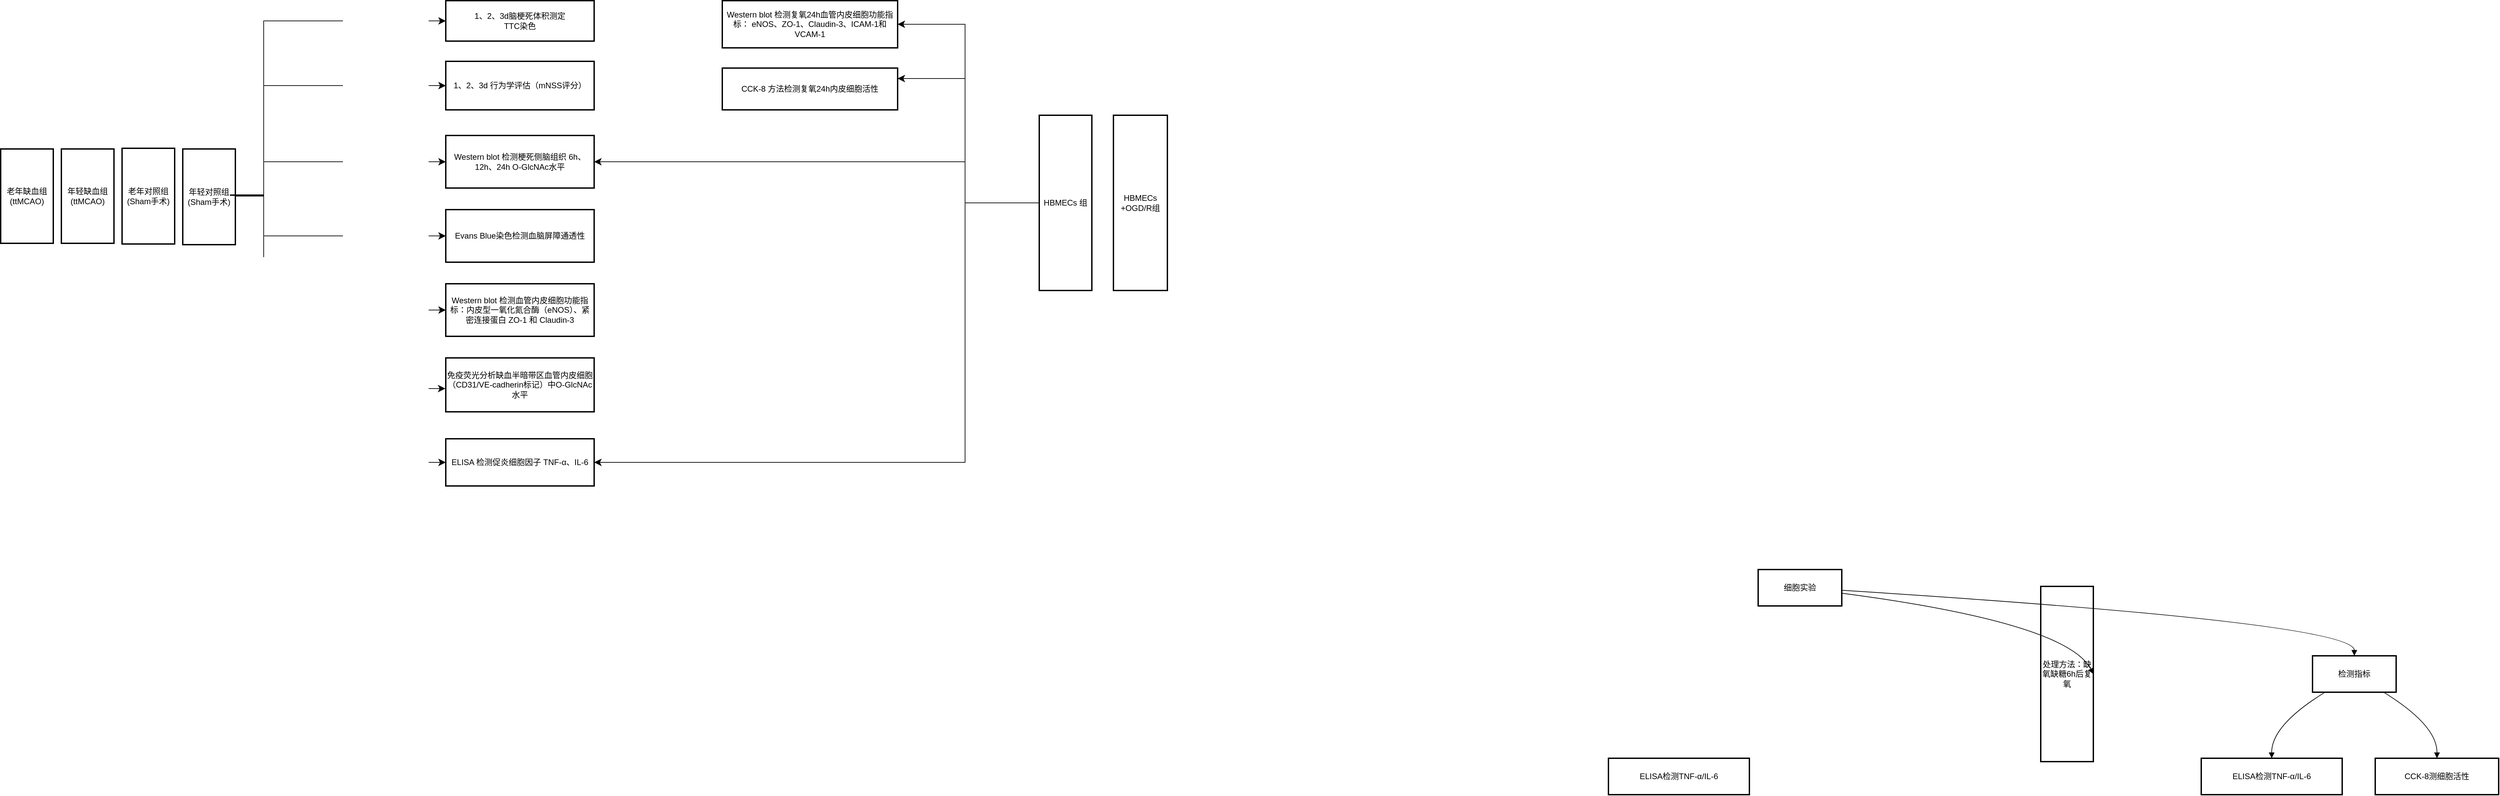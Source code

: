 <mxfile version="26.0.16">
  <diagram name="第 1 页" id="xFfsTyWotrYMLV9bJrBI">
    <mxGraphModel dx="5384" dy="1078" grid="1" gridSize="10" guides="1" tooltips="1" connect="1" arrows="1" fold="1" page="1" pageScale="1" pageWidth="3300" pageHeight="4681" math="0" shadow="0">
      <root>
        <mxCell id="0" />
        <mxCell id="1" parent="0" />
        <mxCell id="ZdD5bpX7GYeLZ1ydD8iu-57" value="老年对照组&#xa;(Sham手术)" style="whiteSpace=wrap;strokeWidth=2;direction=south;" vertex="1" parent="1">
          <mxGeometry x="-360" y="379" width="78" height="142" as="geometry" />
        </mxCell>
        <mxCell id="ZdD5bpX7GYeLZ1ydD8iu-58" value="年轻对照组&#xa;(Sham手术)" style="whiteSpace=wrap;strokeWidth=2;direction=south;" vertex="1" parent="1">
          <mxGeometry x="-270" y="380" width="78" height="142" as="geometry" />
        </mxCell>
        <mxCell id="ZdD5bpX7GYeLZ1ydD8iu-59" value="老年缺血组&#xa;(ttMCAO)" style="whiteSpace=wrap;strokeWidth=2;direction=south;" vertex="1" parent="1">
          <mxGeometry x="-540" y="380" width="78" height="140" as="geometry" />
        </mxCell>
        <mxCell id="ZdD5bpX7GYeLZ1ydD8iu-60" value="年轻缺血组&#xa;(ttMCAO)" style="whiteSpace=wrap;strokeWidth=2;direction=south;" vertex="1" parent="1">
          <mxGeometry x="-450" y="380" width="78" height="140" as="geometry" />
        </mxCell>
        <mxCell id="ZdD5bpX7GYeLZ1ydD8iu-64" value="1、2、3d 行为学评估（mNSS评分）" style="whiteSpace=wrap;strokeWidth=2;direction=west;" vertex="1" parent="1">
          <mxGeometry x="120" y="250" width="220" height="72" as="geometry" />
        </mxCell>
        <mxCell id="ZdD5bpX7GYeLZ1ydD8iu-65" value="1、2、3d脑梗死体积测定&#xa;TTC染色" style="whiteSpace=wrap;strokeWidth=2;direction=west;" vertex="1" parent="1">
          <mxGeometry x="120" y="160" width="220" height="60" as="geometry" />
        </mxCell>
        <mxCell id="ZdD5bpX7GYeLZ1ydD8iu-66" value="Evans Blue染色检测血脑屏障通透性" style="whiteSpace=wrap;strokeWidth=2;direction=west;" vertex="1" parent="1">
          <mxGeometry x="120" y="470" width="220" height="78" as="geometry" />
        </mxCell>
        <mxCell id="ZdD5bpX7GYeLZ1ydD8iu-67" value="Western blot 检测梗死侧脑组织 6h、12h、24h O-GlcNAc水平" style="whiteSpace=wrap;strokeWidth=2;direction=west;" vertex="1" parent="1">
          <mxGeometry x="120" y="360" width="220" height="78" as="geometry" />
        </mxCell>
        <mxCell id="ZdD5bpX7GYeLZ1ydD8iu-68" value="Western blot 检测血管内皮细胞功能指标：内皮型一氧化氮合酶（eNOS）、紧密连接蛋白 ZO-1 和 Claudin-3" style="whiteSpace=wrap;strokeWidth=2;direction=west;" vertex="1" parent="1">
          <mxGeometry x="120" y="580" width="220" height="78" as="geometry" />
        </mxCell>
        <mxCell id="ZdD5bpX7GYeLZ1ydD8iu-69" value="免疫荧光分析缺血半暗带区血管内皮细胞（CD31/VE-cadherin标记）中O-GlcNAc水平" style="whiteSpace=wrap;strokeWidth=2;direction=west;" vertex="1" parent="1">
          <mxGeometry x="120" y="690" width="220" height="80" as="geometry" />
        </mxCell>
        <mxCell id="ZdD5bpX7GYeLZ1ydD8iu-70" value="ELISA 检测促炎细胞因子 TNF-α、IL-6" style="whiteSpace=wrap;strokeWidth=2;direction=west;" vertex="1" parent="1">
          <mxGeometry x="120" y="810" width="220" height="70" as="geometry" />
        </mxCell>
        <mxCell id="ZdD5bpX7GYeLZ1ydD8iu-110" value="" style="edgeStyle=elbowEdgeStyle;elbow=horizontal;endArrow=classic;html=1;curved=0;rounded=0;endSize=8;startSize=8;entryX=1;entryY=0.5;entryDx=0;entryDy=0;" edge="1" parent="1" target="ZdD5bpX7GYeLZ1ydD8iu-65">
          <mxGeometry width="50" height="50" relative="1" as="geometry">
            <mxPoint x="-200" y="447.97" as="sourcePoint" />
            <mxPoint x="111.548" y="249.996" as="targetPoint" />
            <Array as="points">
              <mxPoint x="-150" y="350" />
            </Array>
          </mxGeometry>
        </mxCell>
        <mxCell id="ZdD5bpX7GYeLZ1ydD8iu-111" value="" style="edgeStyle=elbowEdgeStyle;elbow=horizontal;endArrow=classic;html=1;curved=0;rounded=0;endSize=8;startSize=8;entryX=1;entryY=0.5;entryDx=0;entryDy=0;" edge="1" parent="1" target="ZdD5bpX7GYeLZ1ydD8iu-64">
          <mxGeometry width="50" height="50" relative="1" as="geometry">
            <mxPoint x="-192" y="448.43" as="sourcePoint" />
            <mxPoint x="119.56" y="379.996" as="targetPoint" />
            <Array as="points">
              <mxPoint x="-150" y="370" />
              <mxPoint x="-92" y="468.43" />
            </Array>
          </mxGeometry>
        </mxCell>
        <mxCell id="ZdD5bpX7GYeLZ1ydD8iu-112" value="" style="edgeStyle=elbowEdgeStyle;elbow=horizontal;endArrow=classic;html=1;curved=0;rounded=0;endSize=8;startSize=8;entryX=1;entryY=0.5;entryDx=0;entryDy=0;" edge="1" parent="1" target="ZdD5bpX7GYeLZ1ydD8iu-67">
          <mxGeometry width="50" height="50" relative="1" as="geometry">
            <mxPoint x="-190" y="449" as="sourcePoint" />
            <mxPoint x="120" y="489" as="targetPoint" />
            <Array as="points">
              <mxPoint x="-150" y="470" />
            </Array>
          </mxGeometry>
        </mxCell>
        <mxCell id="ZdD5bpX7GYeLZ1ydD8iu-113" value="" style="edgeStyle=elbowEdgeStyle;elbow=horizontal;endArrow=classic;html=1;curved=0;rounded=0;endSize=8;startSize=8;entryX=1;entryY=0.5;entryDx=0;entryDy=0;" edge="1" parent="1" target="ZdD5bpX7GYeLZ1ydD8iu-68">
          <mxGeometry width="50" height="50" relative="1" as="geometry">
            <mxPoint x="-192" y="449" as="sourcePoint" />
            <mxPoint x="118" y="561" as="targetPoint" />
            <Array as="points">
              <mxPoint x="-150" y="570" />
            </Array>
          </mxGeometry>
        </mxCell>
        <mxCell id="ZdD5bpX7GYeLZ1ydD8iu-114" value="" style="edgeStyle=elbowEdgeStyle;elbow=horizontal;endArrow=classic;html=1;curved=0;rounded=0;endSize=8;startSize=8;entryX=1;entryY=0.5;entryDx=0;entryDy=0;" edge="1" parent="1" target="ZdD5bpX7GYeLZ1ydD8iu-66">
          <mxGeometry width="50" height="50" relative="1" as="geometry">
            <mxPoint x="-200" y="449" as="sourcePoint" />
            <mxPoint x="110" y="708" as="targetPoint" />
            <Array as="points">
              <mxPoint x="-150" y="520" />
            </Array>
          </mxGeometry>
        </mxCell>
        <mxCell id="ZdD5bpX7GYeLZ1ydD8iu-120" value="" style="edgeStyle=elbowEdgeStyle;elbow=horizontal;endArrow=classic;html=1;curved=0;rounded=0;endSize=8;startSize=8;entryX=1.003;entryY=0.431;entryDx=0;entryDy=0;entryPerimeter=0;" edge="1" parent="1" target="ZdD5bpX7GYeLZ1ydD8iu-69">
          <mxGeometry width="50" height="50" relative="1" as="geometry">
            <mxPoint x="-192" y="450" as="sourcePoint" />
            <mxPoint x="-142" y="400" as="targetPoint" />
            <Array as="points">
              <mxPoint x="-150" y="640" />
            </Array>
          </mxGeometry>
        </mxCell>
        <mxCell id="ZdD5bpX7GYeLZ1ydD8iu-128" value="" style="edgeStyle=elbowEdgeStyle;elbow=horizontal;endArrow=classic;html=1;curved=0;rounded=0;endSize=8;startSize=8;entryX=0;entryY=0.5;entryDx=0;entryDy=0;" edge="1" parent="1">
          <mxGeometry width="50" height="50" relative="1" as="geometry">
            <mxPoint x="-180" y="450" as="sourcePoint" />
            <mxPoint x="120" y="845" as="targetPoint" />
            <Array as="points">
              <mxPoint x="-150" y="650" />
            </Array>
          </mxGeometry>
        </mxCell>
        <mxCell id="ZdD5bpX7GYeLZ1ydD8iu-151" value="细胞实验" style="whiteSpace=wrap;strokeWidth=2;" vertex="1" parent="1">
          <mxGeometry x="2066" y="1004" width="124" height="54" as="geometry" />
        </mxCell>
        <mxCell id="ZdD5bpX7GYeLZ1ydD8iu-162" value="ELISA检测TNF-α/IL-6" style="whiteSpace=wrap;strokeWidth=2;" vertex="1" parent="1">
          <mxGeometry x="1844" y="1284" width="209" height="54" as="geometry" />
        </mxCell>
        <mxCell id="ZdD5bpX7GYeLZ1ydD8iu-163" value="HBMECs +OGD/R组" style="whiteSpace=wrap;strokeWidth=2;direction=south;" vertex="1" parent="1">
          <mxGeometry x="1110" y="330" width="80" height="260" as="geometry" />
        </mxCell>
        <mxCell id="ZdD5bpX7GYeLZ1ydD8iu-164" value="HBMECs 组" style="whiteSpace=wrap;strokeWidth=2;direction=south;" vertex="1" parent="1">
          <mxGeometry x="1000" y="330" width="78" height="260" as="geometry" />
        </mxCell>
        <mxCell id="ZdD5bpX7GYeLZ1ydD8iu-165" value="处理方法：缺氧缺糖6h后复氧" style="whiteSpace=wrap;strokeWidth=2;direction=south;" vertex="1" parent="1">
          <mxGeometry x="2485" y="1029" width="78" height="260" as="geometry" />
        </mxCell>
        <mxCell id="ZdD5bpX7GYeLZ1ydD8iu-166" value="检测指标" style="whiteSpace=wrap;strokeWidth=2;" vertex="1" parent="1">
          <mxGeometry x="2888" y="1132" width="124" height="54" as="geometry" />
        </mxCell>
        <mxCell id="ZdD5bpX7GYeLZ1ydD8iu-167" value="Western blot 检测复氧24h血管内皮细胞功能指标： eNOS、ZO-1、Claudin-3、ICAM-1和VCAM-1" style="whiteSpace=wrap;strokeWidth=2;direction=west;" vertex="1" parent="1">
          <mxGeometry x="530" y="160" width="260" height="70" as="geometry" />
        </mxCell>
        <mxCell id="ZdD5bpX7GYeLZ1ydD8iu-168" value="CCK-8 方法检测复氧24h内皮细胞活性" style="whiteSpace=wrap;strokeWidth=2;direction=west;" vertex="1" parent="1">
          <mxGeometry x="530" y="260" width="260" height="62" as="geometry" />
        </mxCell>
        <mxCell id="ZdD5bpX7GYeLZ1ydD8iu-169" value="ELISA检测TNF-α/IL-6" style="whiteSpace=wrap;strokeWidth=2;" vertex="1" parent="1">
          <mxGeometry x="2723" y="1284" width="209" height="54" as="geometry" />
        </mxCell>
        <mxCell id="ZdD5bpX7GYeLZ1ydD8iu-170" value="CCK-8测细胞活性" style="whiteSpace=wrap;strokeWidth=2;" vertex="1" parent="1">
          <mxGeometry x="2981" y="1284" width="183" height="54" as="geometry" />
        </mxCell>
        <mxCell id="ZdD5bpX7GYeLZ1ydD8iu-186" value="" style="curved=1;startArrow=none;endArrow=block;exitX=1;exitY=0.65;entryX=0.5;entryY=0;rounded=0;" edge="1" parent="1" source="ZdD5bpX7GYeLZ1ydD8iu-151" target="ZdD5bpX7GYeLZ1ydD8iu-165">
          <mxGeometry relative="1" as="geometry">
            <Array as="points">
              <mxPoint x="2524" y="1083" />
            </Array>
          </mxGeometry>
        </mxCell>
        <mxCell id="ZdD5bpX7GYeLZ1ydD8iu-187" value="" style="curved=1;startArrow=none;endArrow=block;exitX=1;exitY=0.57;entryX=0.5;entryY=0;rounded=0;" edge="1" parent="1" source="ZdD5bpX7GYeLZ1ydD8iu-151" target="ZdD5bpX7GYeLZ1ydD8iu-166">
          <mxGeometry relative="1" as="geometry">
            <Array as="points">
              <mxPoint x="2950" y="1083" />
            </Array>
          </mxGeometry>
        </mxCell>
        <mxCell id="ZdD5bpX7GYeLZ1ydD8iu-190" value="" style="curved=1;startArrow=none;endArrow=block;exitX=0.15;exitY=1;entryX=0.5;entryY=0;rounded=0;" edge="1" parent="1" source="ZdD5bpX7GYeLZ1ydD8iu-166" target="ZdD5bpX7GYeLZ1ydD8iu-169">
          <mxGeometry relative="1" as="geometry">
            <Array as="points">
              <mxPoint x="2827" y="1235" />
            </Array>
          </mxGeometry>
        </mxCell>
        <mxCell id="ZdD5bpX7GYeLZ1ydD8iu-191" value="" style="curved=1;startArrow=none;endArrow=block;exitX=0.85;exitY=1;entryX=0.5;entryY=0;rounded=0;" edge="1" parent="1" source="ZdD5bpX7GYeLZ1ydD8iu-166" target="ZdD5bpX7GYeLZ1ydD8iu-170">
          <mxGeometry relative="1" as="geometry">
            <Array as="points">
              <mxPoint x="3073" y="1235" />
            </Array>
          </mxGeometry>
        </mxCell>
        <mxCell id="ZdD5bpX7GYeLZ1ydD8iu-196" value="" style="edgeStyle=elbowEdgeStyle;elbow=horizontal;endArrow=classic;html=1;curved=0;rounded=0;endSize=8;startSize=8;exitX=0.5;exitY=1;exitDx=0;exitDy=0;entryX=0;entryY=0.5;entryDx=0;entryDy=0;" edge="1" parent="1" source="ZdD5bpX7GYeLZ1ydD8iu-164" target="ZdD5bpX7GYeLZ1ydD8iu-167">
          <mxGeometry width="50" height="50" relative="1" as="geometry">
            <mxPoint x="660" y="570" as="sourcePoint" />
            <mxPoint x="710" y="520" as="targetPoint" />
            <Array as="points">
              <mxPoint x="890" y="240" />
            </Array>
          </mxGeometry>
        </mxCell>
        <mxCell id="ZdD5bpX7GYeLZ1ydD8iu-197" value="" style="edgeStyle=elbowEdgeStyle;elbow=horizontal;endArrow=classic;html=1;curved=0;rounded=0;endSize=8;startSize=8;entryX=0;entryY=0.75;entryDx=0;entryDy=0;" edge="1" parent="1" target="ZdD5bpX7GYeLZ1ydD8iu-168">
          <mxGeometry width="50" height="50" relative="1" as="geometry">
            <mxPoint x="1000" y="460" as="sourcePoint" />
            <mxPoint x="870" y="410" as="targetPoint" />
            <Array as="points">
              <mxPoint x="890" y="340" />
            </Array>
          </mxGeometry>
        </mxCell>
        <mxCell id="ZdD5bpX7GYeLZ1ydD8iu-199" value="" style="edgeStyle=elbowEdgeStyle;elbow=horizontal;endArrow=classic;html=1;curved=0;rounded=0;endSize=8;startSize=8;exitX=0.5;exitY=1;exitDx=0;exitDy=0;entryX=0;entryY=0.5;entryDx=0;entryDy=0;" edge="1" parent="1" source="ZdD5bpX7GYeLZ1ydD8iu-164" target="ZdD5bpX7GYeLZ1ydD8iu-67">
          <mxGeometry width="50" height="50" relative="1" as="geometry">
            <mxPoint x="870" y="460" as="sourcePoint" />
            <mxPoint x="920" y="410" as="targetPoint" />
            <Array as="points">
              <mxPoint x="890" y="430" />
              <mxPoint x="890" y="420" />
            </Array>
          </mxGeometry>
        </mxCell>
        <mxCell id="ZdD5bpX7GYeLZ1ydD8iu-202" value="" style="edgeStyle=elbowEdgeStyle;elbow=horizontal;endArrow=classic;html=1;curved=0;rounded=0;endSize=8;startSize=8;entryX=0;entryY=0.5;entryDx=0;entryDy=0;" edge="1" parent="1" target="ZdD5bpX7GYeLZ1ydD8iu-70">
          <mxGeometry width="50" height="50" relative="1" as="geometry">
            <mxPoint x="990" y="460" as="sourcePoint" />
            <mxPoint x="920" y="410" as="targetPoint" />
            <Array as="points">
              <mxPoint x="890" y="660" />
            </Array>
          </mxGeometry>
        </mxCell>
      </root>
    </mxGraphModel>
  </diagram>
</mxfile>
